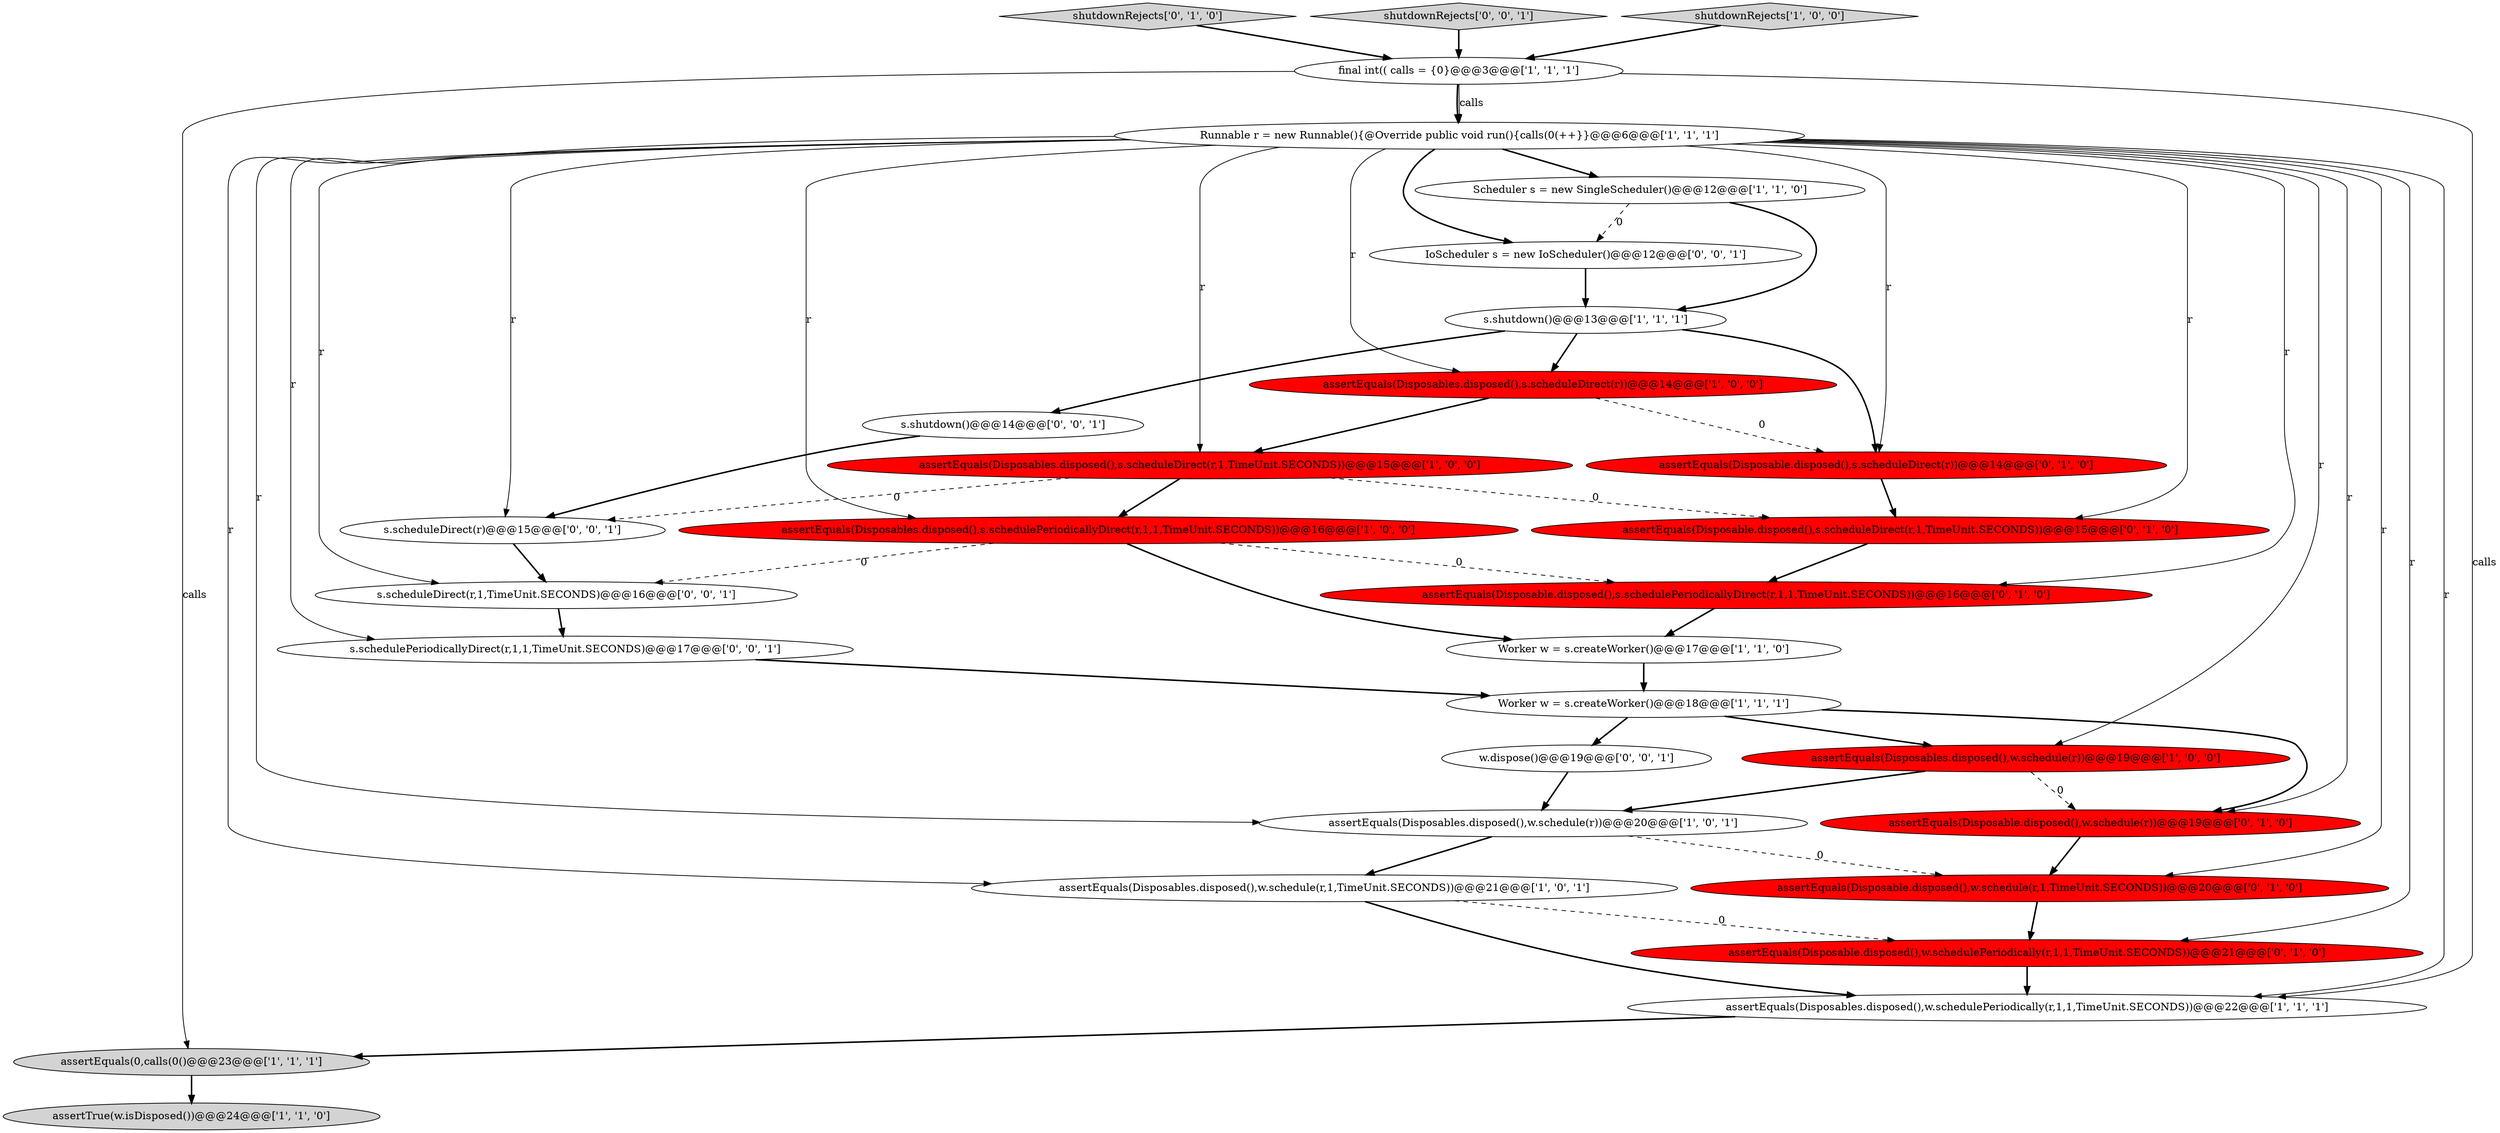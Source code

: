 digraph {
6 [style = filled, label = "final int(( calls = {0}@@@3@@@['1', '1', '1']", fillcolor = white, shape = ellipse image = "AAA0AAABBB1BBB"];
14 [style = filled, label = "assertEquals(Disposables.disposed(),w.schedule(r))@@@19@@@['1', '0', '0']", fillcolor = red, shape = ellipse image = "AAA1AAABBB1BBB"];
11 [style = filled, label = "assertEquals(Disposables.disposed(),w.schedule(r))@@@20@@@['1', '0', '1']", fillcolor = white, shape = ellipse image = "AAA0AAABBB1BBB"];
13 [style = filled, label = "Worker w = s.createWorker()@@@17@@@['1', '1', '0']", fillcolor = white, shape = ellipse image = "AAA0AAABBB1BBB"];
17 [style = filled, label = "assertEquals(Disposable.disposed(),s.schedulePeriodicallyDirect(r,1,1,TimeUnit.SECONDS))@@@16@@@['0', '1', '0']", fillcolor = red, shape = ellipse image = "AAA1AAABBB2BBB"];
28 [style = filled, label = "s.shutdown()@@@14@@@['0', '0', '1']", fillcolor = white, shape = ellipse image = "AAA0AAABBB3BBB"];
16 [style = filled, label = "assertEquals(Disposable.disposed(),w.schedule(r,1,TimeUnit.SECONDS))@@@20@@@['0', '1', '0']", fillcolor = red, shape = ellipse image = "AAA1AAABBB2BBB"];
24 [style = filled, label = "IoScheduler s = new IoScheduler()@@@12@@@['0', '0', '1']", fillcolor = white, shape = ellipse image = "AAA0AAABBB3BBB"];
22 [style = filled, label = "shutdownRejects['0', '1', '0']", fillcolor = lightgray, shape = diamond image = "AAA0AAABBB2BBB"];
4 [style = filled, label = "assertEquals(0,calls(0()@@@23@@@['1', '1', '1']", fillcolor = lightgray, shape = ellipse image = "AAA0AAABBB1BBB"];
18 [style = filled, label = "assertEquals(Disposable.disposed(),w.schedule(r))@@@19@@@['0', '1', '0']", fillcolor = red, shape = ellipse image = "AAA1AAABBB2BBB"];
0 [style = filled, label = "Runnable r = new Runnable(){@Override public void run(){calls(0(++}}@@@6@@@['1', '1', '1']", fillcolor = white, shape = ellipse image = "AAA0AAABBB1BBB"];
2 [style = filled, label = "assertEquals(Disposables.disposed(),s.schedulePeriodicallyDirect(r,1,1,TimeUnit.SECONDS))@@@16@@@['1', '0', '0']", fillcolor = red, shape = ellipse image = "AAA1AAABBB1BBB"];
23 [style = filled, label = "shutdownRejects['0', '0', '1']", fillcolor = lightgray, shape = diamond image = "AAA0AAABBB3BBB"];
1 [style = filled, label = "s.shutdown()@@@13@@@['1', '1', '1']", fillcolor = white, shape = ellipse image = "AAA0AAABBB1BBB"];
27 [style = filled, label = "w.dispose()@@@19@@@['0', '0', '1']", fillcolor = white, shape = ellipse image = "AAA0AAABBB3BBB"];
3 [style = filled, label = "assertEquals(Disposables.disposed(),s.scheduleDirect(r,1,TimeUnit.SECONDS))@@@15@@@['1', '0', '0']", fillcolor = red, shape = ellipse image = "AAA1AAABBB1BBB"];
10 [style = filled, label = "assertEquals(Disposables.disposed(),w.schedule(r,1,TimeUnit.SECONDS))@@@21@@@['1', '0', '1']", fillcolor = white, shape = ellipse image = "AAA0AAABBB1BBB"];
7 [style = filled, label = "assertEquals(Disposables.disposed(),s.scheduleDirect(r))@@@14@@@['1', '0', '0']", fillcolor = red, shape = ellipse image = "AAA1AAABBB1BBB"];
26 [style = filled, label = "s.scheduleDirect(r)@@@15@@@['0', '0', '1']", fillcolor = white, shape = ellipse image = "AAA0AAABBB3BBB"];
29 [style = filled, label = "s.schedulePeriodicallyDirect(r,1,1,TimeUnit.SECONDS)@@@17@@@['0', '0', '1']", fillcolor = white, shape = ellipse image = "AAA0AAABBB3BBB"];
21 [style = filled, label = "assertEquals(Disposable.disposed(),w.schedulePeriodically(r,1,1,TimeUnit.SECONDS))@@@21@@@['0', '1', '0']", fillcolor = red, shape = ellipse image = "AAA1AAABBB2BBB"];
20 [style = filled, label = "assertEquals(Disposable.disposed(),s.scheduleDirect(r))@@@14@@@['0', '1', '0']", fillcolor = red, shape = ellipse image = "AAA1AAABBB2BBB"];
8 [style = filled, label = "Worker w = s.createWorker()@@@18@@@['1', '1', '1']", fillcolor = white, shape = ellipse image = "AAA0AAABBB1BBB"];
25 [style = filled, label = "s.scheduleDirect(r,1,TimeUnit.SECONDS)@@@16@@@['0', '0', '1']", fillcolor = white, shape = ellipse image = "AAA0AAABBB3BBB"];
12 [style = filled, label = "shutdownRejects['1', '0', '0']", fillcolor = lightgray, shape = diamond image = "AAA0AAABBB1BBB"];
5 [style = filled, label = "assertTrue(w.isDisposed())@@@24@@@['1', '1', '0']", fillcolor = lightgray, shape = ellipse image = "AAA0AAABBB1BBB"];
15 [style = filled, label = "Scheduler s = new SingleScheduler()@@@12@@@['1', '1', '0']", fillcolor = white, shape = ellipse image = "AAA0AAABBB1BBB"];
19 [style = filled, label = "assertEquals(Disposable.disposed(),s.scheduleDirect(r,1,TimeUnit.SECONDS))@@@15@@@['0', '1', '0']", fillcolor = red, shape = ellipse image = "AAA1AAABBB2BBB"];
9 [style = filled, label = "assertEquals(Disposables.disposed(),w.schedulePeriodically(r,1,1,TimeUnit.SECONDS))@@@22@@@['1', '1', '1']", fillcolor = white, shape = ellipse image = "AAA0AAABBB1BBB"];
0->7 [style = solid, label="r"];
0->19 [style = solid, label="r"];
29->8 [style = bold, label=""];
10->21 [style = dashed, label="0"];
3->26 [style = dashed, label="0"];
0->11 [style = solid, label="r"];
11->16 [style = dashed, label="0"];
8->18 [style = bold, label=""];
9->4 [style = bold, label=""];
26->25 [style = bold, label=""];
0->29 [style = solid, label="r"];
0->2 [style = solid, label="r"];
15->24 [style = dashed, label="0"];
0->3 [style = solid, label="r"];
0->18 [style = solid, label="r"];
8->14 [style = bold, label=""];
1->20 [style = bold, label=""];
7->20 [style = dashed, label="0"];
28->26 [style = bold, label=""];
6->0 [style = bold, label=""];
19->17 [style = bold, label=""];
25->29 [style = bold, label=""];
12->6 [style = bold, label=""];
2->17 [style = dashed, label="0"];
1->7 [style = bold, label=""];
0->15 [style = bold, label=""];
7->3 [style = bold, label=""];
2->13 [style = bold, label=""];
3->19 [style = dashed, label="0"];
0->20 [style = solid, label="r"];
0->26 [style = solid, label="r"];
6->0 [style = solid, label="calls"];
0->14 [style = solid, label="r"];
1->28 [style = bold, label=""];
21->9 [style = bold, label=""];
6->4 [style = solid, label="calls"];
0->17 [style = solid, label="r"];
3->2 [style = bold, label=""];
27->11 [style = bold, label=""];
15->1 [style = bold, label=""];
11->10 [style = bold, label=""];
16->21 [style = bold, label=""];
0->24 [style = bold, label=""];
23->6 [style = bold, label=""];
0->9 [style = solid, label="r"];
2->25 [style = dashed, label="0"];
0->21 [style = solid, label="r"];
10->9 [style = bold, label=""];
17->13 [style = bold, label=""];
24->1 [style = bold, label=""];
14->18 [style = dashed, label="0"];
13->8 [style = bold, label=""];
20->19 [style = bold, label=""];
0->16 [style = solid, label="r"];
8->27 [style = bold, label=""];
0->25 [style = solid, label="r"];
14->11 [style = bold, label=""];
4->5 [style = bold, label=""];
0->10 [style = solid, label="r"];
22->6 [style = bold, label=""];
6->9 [style = solid, label="calls"];
18->16 [style = bold, label=""];
}
